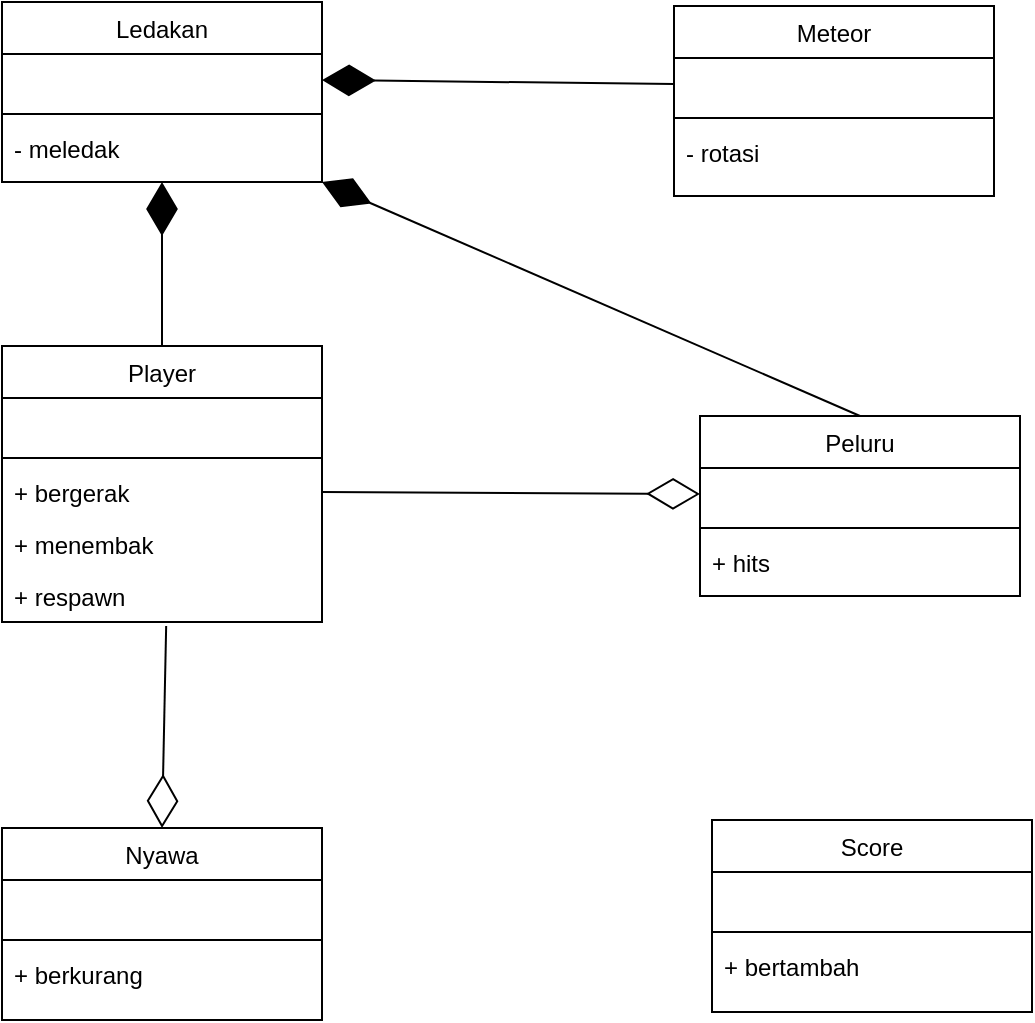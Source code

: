 <mxfile version="18.2.0" type="device"><diagram id="C5RBs43oDa-KdzZeNtuy" name="Page-1"><mxGraphModel dx="868" dy="850" grid="0" gridSize="10" guides="1" tooltips="1" connect="1" arrows="1" fold="1" page="0" pageScale="1" pageWidth="827" pageHeight="1169" math="0" shadow="0"><root><mxCell id="WIyWlLk6GJQsqaUBKTNV-0"/><mxCell id="WIyWlLk6GJQsqaUBKTNV-1" parent="WIyWlLk6GJQsqaUBKTNV-0"/><mxCell id="zkfFHV4jXpPFQw0GAbJ--0" value="Player" style="swimlane;fontStyle=0;align=center;verticalAlign=top;childLayout=stackLayout;horizontal=1;startSize=26;horizontalStack=0;resizeParent=1;resizeLast=0;collapsible=1;marginBottom=0;rounded=0;shadow=0;strokeWidth=1;" parent="WIyWlLk6GJQsqaUBKTNV-1" vertex="1"><mxGeometry x="206" y="61" width="160" height="138" as="geometry"><mxRectangle x="230" y="140" width="160" height="26" as="alternateBounds"/></mxGeometry></mxCell><mxCell id="zkfFHV4jXpPFQw0GAbJ--3" value=" " style="text;align=left;verticalAlign=top;spacingLeft=4;spacingRight=4;overflow=hidden;rotatable=0;points=[[0,0.5],[1,0.5]];portConstraint=eastwest;rounded=0;shadow=0;html=0;" parent="zkfFHV4jXpPFQw0GAbJ--0" vertex="1"><mxGeometry y="26" width="160" height="26" as="geometry"/></mxCell><mxCell id="zkfFHV4jXpPFQw0GAbJ--4" value="" style="line;html=1;strokeWidth=1;align=left;verticalAlign=middle;spacingTop=-1;spacingLeft=3;spacingRight=3;rotatable=0;labelPosition=right;points=[];portConstraint=eastwest;" parent="zkfFHV4jXpPFQw0GAbJ--0" vertex="1"><mxGeometry y="52" width="160" height="8" as="geometry"/></mxCell><mxCell id="zkfFHV4jXpPFQw0GAbJ--5" value="+ bergerak" style="text;align=left;verticalAlign=top;spacingLeft=4;spacingRight=4;overflow=hidden;rotatable=0;points=[[0,0.5],[1,0.5]];portConstraint=eastwest;" parent="zkfFHV4jXpPFQw0GAbJ--0" vertex="1"><mxGeometry y="60" width="160" height="26" as="geometry"/></mxCell><mxCell id="9bPROfVcSJTNZ4vw9hZE-0" value="+ menembak" style="text;align=left;verticalAlign=top;spacingLeft=4;spacingRight=4;overflow=hidden;rotatable=0;points=[[0,0.5],[1,0.5]];portConstraint=eastwest;" vertex="1" parent="zkfFHV4jXpPFQw0GAbJ--0"><mxGeometry y="86" width="160" height="26" as="geometry"/></mxCell><mxCell id="9bPROfVcSJTNZ4vw9hZE-1" value="+ respawn" style="text;align=left;verticalAlign=top;spacingLeft=4;spacingRight=4;overflow=hidden;rotatable=0;points=[[0,0.5],[1,0.5]];portConstraint=eastwest;" vertex="1" parent="zkfFHV4jXpPFQw0GAbJ--0"><mxGeometry y="112" width="160" height="26" as="geometry"/></mxCell><mxCell id="9bPROfVcSJTNZ4vw9hZE-2" value="Meteor" style="swimlane;fontStyle=0;align=center;verticalAlign=top;childLayout=stackLayout;horizontal=1;startSize=26;horizontalStack=0;resizeParent=1;resizeLast=0;collapsible=1;marginBottom=0;rounded=0;shadow=0;strokeWidth=1;" vertex="1" parent="WIyWlLk6GJQsqaUBKTNV-1"><mxGeometry x="542" y="-109" width="160" height="95" as="geometry"><mxRectangle x="230" y="140" width="160" height="26" as="alternateBounds"/></mxGeometry></mxCell><mxCell id="9bPROfVcSJTNZ4vw9hZE-3" value=" " style="text;align=left;verticalAlign=top;spacingLeft=4;spacingRight=4;overflow=hidden;rotatable=0;points=[[0,0.5],[1,0.5]];portConstraint=eastwest;rounded=0;shadow=0;html=0;" vertex="1" parent="9bPROfVcSJTNZ4vw9hZE-2"><mxGeometry y="26" width="160" height="26" as="geometry"/></mxCell><mxCell id="9bPROfVcSJTNZ4vw9hZE-4" value="" style="line;html=1;strokeWidth=1;align=left;verticalAlign=middle;spacingTop=-1;spacingLeft=3;spacingRight=3;rotatable=0;labelPosition=right;points=[];portConstraint=eastwest;" vertex="1" parent="9bPROfVcSJTNZ4vw9hZE-2"><mxGeometry y="52" width="160" height="8" as="geometry"/></mxCell><mxCell id="9bPROfVcSJTNZ4vw9hZE-5" value="- rotasi" style="text;align=left;verticalAlign=top;spacingLeft=4;spacingRight=4;overflow=hidden;rotatable=0;points=[[0,0.5],[1,0.5]];portConstraint=eastwest;" vertex="1" parent="9bPROfVcSJTNZ4vw9hZE-2"><mxGeometry y="60" width="160" height="26" as="geometry"/></mxCell><mxCell id="9bPROfVcSJTNZ4vw9hZE-8" value="Peluru" style="swimlane;fontStyle=0;align=center;verticalAlign=top;childLayout=stackLayout;horizontal=1;startSize=26;horizontalStack=0;resizeParent=1;resizeLast=0;collapsible=1;marginBottom=0;rounded=0;shadow=0;strokeWidth=1;" vertex="1" parent="WIyWlLk6GJQsqaUBKTNV-1"><mxGeometry x="555" y="96" width="160" height="90" as="geometry"><mxRectangle x="230" y="140" width="160" height="26" as="alternateBounds"/></mxGeometry></mxCell><mxCell id="9bPROfVcSJTNZ4vw9hZE-9" value=" " style="text;align=left;verticalAlign=top;spacingLeft=4;spacingRight=4;overflow=hidden;rotatable=0;points=[[0,0.5],[1,0.5]];portConstraint=eastwest;rounded=0;shadow=0;html=0;" vertex="1" parent="9bPROfVcSJTNZ4vw9hZE-8"><mxGeometry y="26" width="160" height="26" as="geometry"/></mxCell><mxCell id="9bPROfVcSJTNZ4vw9hZE-10" value="" style="line;html=1;strokeWidth=1;align=left;verticalAlign=middle;spacingTop=-1;spacingLeft=3;spacingRight=3;rotatable=0;labelPosition=right;points=[];portConstraint=eastwest;" vertex="1" parent="9bPROfVcSJTNZ4vw9hZE-8"><mxGeometry y="52" width="160" height="8" as="geometry"/></mxCell><mxCell id="9bPROfVcSJTNZ4vw9hZE-11" value="+ hits" style="text;align=left;verticalAlign=top;spacingLeft=4;spacingRight=4;overflow=hidden;rotatable=0;points=[[0,0.5],[1,0.5]];portConstraint=eastwest;" vertex="1" parent="9bPROfVcSJTNZ4vw9hZE-8"><mxGeometry y="60" width="160" height="26" as="geometry"/></mxCell><mxCell id="9bPROfVcSJTNZ4vw9hZE-14" value="Ledakan" style="swimlane;fontStyle=0;align=center;verticalAlign=top;childLayout=stackLayout;horizontal=1;startSize=26;horizontalStack=0;resizeParent=1;resizeLast=0;collapsible=1;marginBottom=0;rounded=0;shadow=0;strokeWidth=1;" vertex="1" parent="WIyWlLk6GJQsqaUBKTNV-1"><mxGeometry x="206" y="-111" width="160" height="90" as="geometry"><mxRectangle x="230" y="140" width="160" height="26" as="alternateBounds"/></mxGeometry></mxCell><mxCell id="9bPROfVcSJTNZ4vw9hZE-15" value=" " style="text;align=left;verticalAlign=top;spacingLeft=4;spacingRight=4;overflow=hidden;rotatable=0;points=[[0,0.5],[1,0.5]];portConstraint=eastwest;rounded=0;shadow=0;html=0;" vertex="1" parent="9bPROfVcSJTNZ4vw9hZE-14"><mxGeometry y="26" width="160" height="26" as="geometry"/></mxCell><mxCell id="9bPROfVcSJTNZ4vw9hZE-16" value="" style="line;html=1;strokeWidth=1;align=left;verticalAlign=middle;spacingTop=-1;spacingLeft=3;spacingRight=3;rotatable=0;labelPosition=right;points=[];portConstraint=eastwest;" vertex="1" parent="9bPROfVcSJTNZ4vw9hZE-14"><mxGeometry y="52" width="160" height="8" as="geometry"/></mxCell><mxCell id="9bPROfVcSJTNZ4vw9hZE-17" value="- meledak" style="text;align=left;verticalAlign=top;spacingLeft=4;spacingRight=4;overflow=hidden;rotatable=0;points=[[0,0.5],[1,0.5]];portConstraint=eastwest;" vertex="1" parent="9bPROfVcSJTNZ4vw9hZE-14"><mxGeometry y="60" width="160" height="26" as="geometry"/></mxCell><mxCell id="9bPROfVcSJTNZ4vw9hZE-20" value="" style="endArrow=diamondThin;endFill=0;endSize=24;html=1;rounded=0;entryX=0;entryY=0.5;entryDx=0;entryDy=0;exitX=1;exitY=0.5;exitDx=0;exitDy=0;" edge="1" parent="WIyWlLk6GJQsqaUBKTNV-1" source="zkfFHV4jXpPFQw0GAbJ--5" target="9bPROfVcSJTNZ4vw9hZE-9"><mxGeometry width="160" relative="1" as="geometry"><mxPoint x="332" y="107" as="sourcePoint"/><mxPoint x="492" y="107" as="targetPoint"/></mxGeometry></mxCell><mxCell id="9bPROfVcSJTNZ4vw9hZE-21" value="" style="endArrow=diamondThin;endFill=1;endSize=24;html=1;rounded=0;entryX=0.5;entryY=1;entryDx=0;entryDy=0;exitX=0.5;exitY=0;exitDx=0;exitDy=0;" edge="1" parent="WIyWlLk6GJQsqaUBKTNV-1" source="zkfFHV4jXpPFQw0GAbJ--0" target="9bPROfVcSJTNZ4vw9hZE-14"><mxGeometry width="160" relative="1" as="geometry"><mxPoint x="332" y="71" as="sourcePoint"/><mxPoint x="492" y="71" as="targetPoint"/></mxGeometry></mxCell><mxCell id="9bPROfVcSJTNZ4vw9hZE-22" value="" style="endArrow=diamondThin;endFill=1;endSize=24;html=1;rounded=0;entryX=1;entryY=1;entryDx=0;entryDy=0;exitX=0.5;exitY=0;exitDx=0;exitDy=0;" edge="1" parent="WIyWlLk6GJQsqaUBKTNV-1" source="9bPROfVcSJTNZ4vw9hZE-8" target="9bPROfVcSJTNZ4vw9hZE-14"><mxGeometry width="160" relative="1" as="geometry"><mxPoint x="292" y="71" as="sourcePoint"/><mxPoint x="296" y="-11" as="targetPoint"/></mxGeometry></mxCell><mxCell id="9bPROfVcSJTNZ4vw9hZE-23" value="" style="endArrow=diamondThin;endFill=1;endSize=24;html=1;rounded=0;entryX=1;entryY=0.5;entryDx=0;entryDy=0;exitX=0;exitY=0.5;exitDx=0;exitDy=0;" edge="1" parent="WIyWlLk6GJQsqaUBKTNV-1" source="9bPROfVcSJTNZ4vw9hZE-3" target="9bPROfVcSJTNZ4vw9hZE-15"><mxGeometry width="160" relative="1" as="geometry"><mxPoint x="302" y="81" as="sourcePoint"/><mxPoint x="306" y="-1" as="targetPoint"/></mxGeometry></mxCell><mxCell id="9bPROfVcSJTNZ4vw9hZE-24" value="Score" style="swimlane;fontStyle=0;align=center;verticalAlign=top;childLayout=stackLayout;horizontal=1;startSize=26;horizontalStack=0;resizeParent=1;resizeLast=0;collapsible=1;marginBottom=0;rounded=0;shadow=0;strokeWidth=1;" vertex="1" parent="WIyWlLk6GJQsqaUBKTNV-1"><mxGeometry x="561" y="298" width="160" height="96" as="geometry"><mxRectangle x="230" y="140" width="160" height="26" as="alternateBounds"/></mxGeometry></mxCell><mxCell id="9bPROfVcSJTNZ4vw9hZE-25" value=" " style="text;align=left;verticalAlign=top;spacingLeft=4;spacingRight=4;overflow=hidden;rotatable=0;points=[[0,0.5],[1,0.5]];portConstraint=eastwest;rounded=0;shadow=0;html=0;" vertex="1" parent="9bPROfVcSJTNZ4vw9hZE-24"><mxGeometry y="26" width="160" height="26" as="geometry"/></mxCell><mxCell id="9bPROfVcSJTNZ4vw9hZE-26" value="" style="line;html=1;strokeWidth=1;align=left;verticalAlign=middle;spacingTop=-1;spacingLeft=3;spacingRight=3;rotatable=0;labelPosition=right;points=[];portConstraint=eastwest;" vertex="1" parent="9bPROfVcSJTNZ4vw9hZE-24"><mxGeometry y="52" width="160" height="8" as="geometry"/></mxCell><mxCell id="9bPROfVcSJTNZ4vw9hZE-27" value="+ bertambah" style="text;align=left;verticalAlign=top;spacingLeft=4;spacingRight=4;overflow=hidden;rotatable=0;points=[[0,0.5],[1,0.5]];portConstraint=eastwest;" vertex="1" parent="9bPROfVcSJTNZ4vw9hZE-24"><mxGeometry y="60" width="160" height="26" as="geometry"/></mxCell><mxCell id="9bPROfVcSJTNZ4vw9hZE-30" value="Nyawa" style="swimlane;fontStyle=0;align=center;verticalAlign=top;childLayout=stackLayout;horizontal=1;startSize=26;horizontalStack=0;resizeParent=1;resizeLast=0;collapsible=1;marginBottom=0;rounded=0;shadow=0;strokeWidth=1;" vertex="1" parent="WIyWlLk6GJQsqaUBKTNV-1"><mxGeometry x="206" y="302" width="160" height="96" as="geometry"><mxRectangle x="230" y="140" width="160" height="26" as="alternateBounds"/></mxGeometry></mxCell><mxCell id="9bPROfVcSJTNZ4vw9hZE-31" value=" " style="text;align=left;verticalAlign=top;spacingLeft=4;spacingRight=4;overflow=hidden;rotatable=0;points=[[0,0.5],[1,0.5]];portConstraint=eastwest;rounded=0;shadow=0;html=0;" vertex="1" parent="9bPROfVcSJTNZ4vw9hZE-30"><mxGeometry y="26" width="160" height="26" as="geometry"/></mxCell><mxCell id="9bPROfVcSJTNZ4vw9hZE-32" value="" style="line;html=1;strokeWidth=1;align=left;verticalAlign=middle;spacingTop=-1;spacingLeft=3;spacingRight=3;rotatable=0;labelPosition=right;points=[];portConstraint=eastwest;" vertex="1" parent="9bPROfVcSJTNZ4vw9hZE-30"><mxGeometry y="52" width="160" height="8" as="geometry"/></mxCell><mxCell id="9bPROfVcSJTNZ4vw9hZE-33" value="+ berkurang" style="text;align=left;verticalAlign=top;spacingLeft=4;spacingRight=4;overflow=hidden;rotatable=0;points=[[0,0.5],[1,0.5]];portConstraint=eastwest;" vertex="1" parent="9bPROfVcSJTNZ4vw9hZE-30"><mxGeometry y="60" width="160" height="26" as="geometry"/></mxCell><mxCell id="9bPROfVcSJTNZ4vw9hZE-34" value="" style="endArrow=diamondThin;endFill=0;endSize=24;html=1;rounded=0;exitX=0.513;exitY=1.077;exitDx=0;exitDy=0;exitPerimeter=0;entryX=0.5;entryY=0;entryDx=0;entryDy=0;" edge="1" parent="WIyWlLk6GJQsqaUBKTNV-1" source="9bPROfVcSJTNZ4vw9hZE-1" target="9bPROfVcSJTNZ4vw9hZE-30"><mxGeometry width="160" relative="1" as="geometry"><mxPoint x="376" y="144" as="sourcePoint"/><mxPoint x="441" y="265" as="targetPoint"/></mxGeometry></mxCell></root></mxGraphModel></diagram></mxfile>